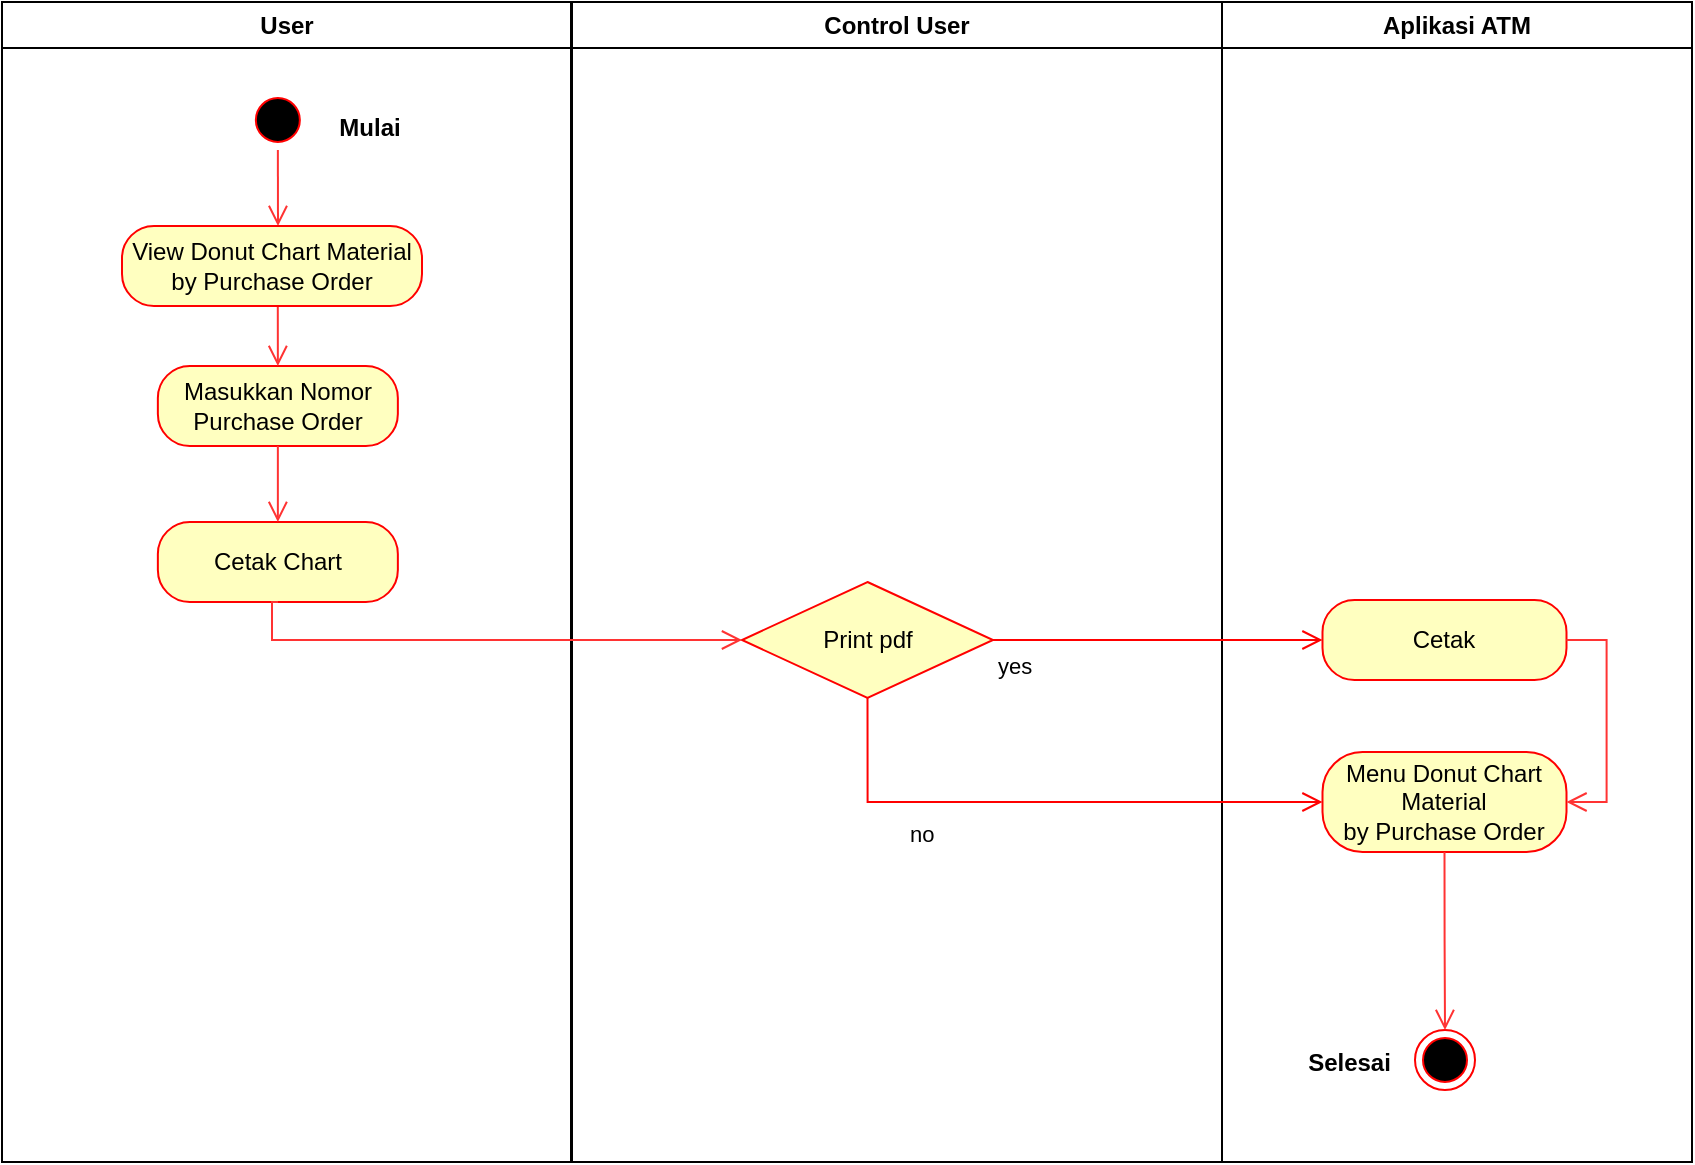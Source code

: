 <mxfile version="20.5.3" type="device"><diagram id="ah0eJ8PfzQUdNrKppPGe" name="Page-1"><mxGraphModel dx="868" dy="425" grid="1" gridSize="10" guides="1" tooltips="1" connect="1" arrows="1" fold="1" page="1" pageScale="1" pageWidth="827" pageHeight="1169" math="0" shadow="0"><root><mxCell id="0"/><mxCell id="1" parent="0"/><mxCell id="VeD1-ZMjEAOXh3ORbJDU-1" value="User" style="swimlane;whiteSpace=wrap" parent="1" vertex="1"><mxGeometry x="180" y="70" width="284.5" height="580" as="geometry"/></mxCell><mxCell id="VeD1-ZMjEAOXh3ORbJDU-2" style="edgeStyle=orthogonalEdgeStyle;rounded=0;orthogonalLoop=1;jettySize=auto;html=1;exitX=0.5;exitY=1;exitDx=0;exitDy=0;strokeColor=#FF3333;strokeWidth=1;endArrow=open;endFill=0;endSize=8;entryX=0.5;entryY=0;entryDx=0;entryDy=0;" parent="VeD1-ZMjEAOXh3ORbJDU-1" source="VeD1-ZMjEAOXh3ORbJDU-3" edge="1"><mxGeometry relative="1" as="geometry"><Array as="points"/><mxPoint x="138" y="112" as="targetPoint"/><mxPoint x="135.93" y="74" as="sourcePoint"/></mxGeometry></mxCell><mxCell id="VeD1-ZMjEAOXh3ORbJDU-3" value="" style="ellipse;shape=startState;fillColor=#000000;strokeColor=#ff0000;" parent="VeD1-ZMjEAOXh3ORbJDU-1" vertex="1"><mxGeometry x="122.93" y="44" width="30" height="30" as="geometry"/></mxCell><mxCell id="VeD1-ZMjEAOXh3ORbJDU-4" value="Mulai" style="text;align=center;fontStyle=1;verticalAlign=middle;spacingLeft=3;spacingRight=3;strokeColor=none;rotatable=0;points=[[0,0.5],[1,0.5]];portConstraint=eastwest;" parent="VeD1-ZMjEAOXh3ORbJDU-1" vertex="1"><mxGeometry x="144" y="49" width="80" height="26" as="geometry"/></mxCell><mxCell id="VeD1-ZMjEAOXh3ORbJDU-5" value="Masukkan Nomor&lt;br&gt;Purchase Order" style="rounded=1;whiteSpace=wrap;html=1;arcSize=40;fontColor=#000000;fillColor=#ffffc0;strokeColor=#ff0000;" parent="VeD1-ZMjEAOXh3ORbJDU-1" vertex="1"><mxGeometry x="77.93" y="182" width="120" height="40" as="geometry"/></mxCell><mxCell id="VeD1-ZMjEAOXh3ORbJDU-59" style="edgeStyle=orthogonalEdgeStyle;rounded=0;orthogonalLoop=1;jettySize=auto;html=1;exitX=0.5;exitY=1;exitDx=0;exitDy=0;entryX=0.5;entryY=0;entryDx=0;entryDy=0;endSize=8;endArrow=open;endFill=0;strokeColor=#FF3333;" parent="VeD1-ZMjEAOXh3ORbJDU-1" source="VeD1-ZMjEAOXh3ORbJDU-6" target="VeD1-ZMjEAOXh3ORbJDU-5" edge="1"><mxGeometry relative="1" as="geometry"/></mxCell><mxCell id="VeD1-ZMjEAOXh3ORbJDU-6" value="View Donut Chart Material&lt;br&gt;by Purchase Order" style="rounded=1;whiteSpace=wrap;html=1;arcSize=40;fontColor=#000000;fillColor=#ffffc0;strokeColor=#ff0000;" parent="VeD1-ZMjEAOXh3ORbJDU-1" vertex="1"><mxGeometry x="60" y="112" width="150" height="40" as="geometry"/></mxCell><mxCell id="VeD1-ZMjEAOXh3ORbJDU-7" style="edgeStyle=orthogonalEdgeStyle;rounded=0;orthogonalLoop=1;jettySize=auto;html=1;exitX=0.5;exitY=1;exitDx=0;exitDy=0;strokeColor=#FF3333;strokeWidth=1;endArrow=open;endFill=0;endSize=8;" parent="VeD1-ZMjEAOXh3ORbJDU-1" source="VeD1-ZMjEAOXh3ORbJDU-6" target="VeD1-ZMjEAOXh3ORbJDU-6" edge="1"><mxGeometry relative="1" as="geometry"/></mxCell><mxCell id="kNCaAPqpWxP_UMkQTJSf-1" value="Cetak Chart" style="rounded=1;whiteSpace=wrap;html=1;arcSize=40;fontColor=#000000;fillColor=#ffffc0;strokeColor=#ff0000;" parent="VeD1-ZMjEAOXh3ORbJDU-1" vertex="1"><mxGeometry x="77.93" y="260" width="120" height="40" as="geometry"/></mxCell><mxCell id="kNCaAPqpWxP_UMkQTJSf-3" style="edgeStyle=orthogonalEdgeStyle;rounded=0;orthogonalLoop=1;jettySize=auto;html=1;entryX=0.5;entryY=0;entryDx=0;entryDy=0;endSize=8;endArrow=open;endFill=0;strokeColor=#FF3333;exitX=0.5;exitY=1;exitDx=0;exitDy=0;" parent="VeD1-ZMjEAOXh3ORbJDU-1" source="VeD1-ZMjEAOXh3ORbJDU-5" target="kNCaAPqpWxP_UMkQTJSf-1" edge="1"><mxGeometry relative="1" as="geometry"><mxPoint x="60" y="230" as="sourcePoint"/><mxPoint x="147.93" y="192" as="targetPoint"/></mxGeometry></mxCell><mxCell id="VeD1-ZMjEAOXh3ORbJDU-20" value="Control User" style="swimlane;whiteSpace=wrap" parent="1" vertex="1"><mxGeometry x="465" y="70" width="325" height="580" as="geometry"/></mxCell><mxCell id="VeD1-ZMjEAOXh3ORbJDU-78" value="Print pdf" style="rhombus;whiteSpace=wrap;html=1;fillColor=#ffffc0;strokeColor=#ff0000;strokeWidth=1;" parent="VeD1-ZMjEAOXh3ORbJDU-20" vertex="1"><mxGeometry x="85" y="290" width="125.5" height="58" as="geometry"/></mxCell><mxCell id="VeD1-ZMjEAOXh3ORbJDU-23" value="Aplikasi ATM" style="swimlane;whiteSpace=wrap" parent="1" vertex="1"><mxGeometry x="790" y="70" width="235" height="580" as="geometry"/></mxCell><mxCell id="VeD1-ZMjEAOXh3ORbJDU-24" value="" style="ellipse;html=1;shape=endState;fillColor=#000000;strokeColor=#ff0000;strokeWidth=1;" parent="VeD1-ZMjEAOXh3ORbJDU-23" vertex="1"><mxGeometry x="96.5" y="514" width="30" height="30" as="geometry"/></mxCell><mxCell id="VeD1-ZMjEAOXh3ORbJDU-25" value="Selesai" style="text;align=center;fontStyle=1;verticalAlign=middle;spacingLeft=3;spacingRight=3;strokeColor=none;rotatable=0;points=[[0,0.5],[1,0.5]];portConstraint=eastwest;" parent="VeD1-ZMjEAOXh3ORbJDU-23" vertex="1"><mxGeometry x="25" y="515" width="77.5" height="29" as="geometry"/></mxCell><mxCell id="VeD1-ZMjEAOXh3ORbJDU-85" value="Menu Donut Chart Material&lt;br&gt;by Purchase Order" style="rounded=1;whiteSpace=wrap;html=1;arcSize=40;fontColor=#000000;fillColor=#ffffc0;strokeColor=#ff0000;strokeWidth=1;" parent="VeD1-ZMjEAOXh3ORbJDU-23" vertex="1"><mxGeometry x="50.25" y="375" width="122" height="50" as="geometry"/></mxCell><mxCell id="VeD1-ZMjEAOXh3ORbJDU-26" style="edgeStyle=orthogonalEdgeStyle;rounded=0;orthogonalLoop=1;jettySize=auto;html=1;entryX=0.5;entryY=0;entryDx=0;entryDy=0;strokeColor=#FF3333;strokeWidth=1;endArrow=open;endFill=0;endSize=8;exitX=0.5;exitY=1;exitDx=0;exitDy=0;" parent="VeD1-ZMjEAOXh3ORbJDU-23" source="VeD1-ZMjEAOXh3ORbJDU-85" target="VeD1-ZMjEAOXh3ORbJDU-24" edge="1"><mxGeometry relative="1" as="geometry"><mxPoint x="40" y="469" as="sourcePoint"/></mxGeometry></mxCell><mxCell id="VeD1-ZMjEAOXh3ORbJDU-27" value="Cetak" style="rounded=1;whiteSpace=wrap;html=1;arcSize=40;fontColor=#000000;fillColor=#ffffc0;strokeColor=#ff0000;strokeWidth=1;" parent="VeD1-ZMjEAOXh3ORbJDU-23" vertex="1"><mxGeometry x="50.25" y="299" width="122" height="40" as="geometry"/></mxCell><mxCell id="VeD1-ZMjEAOXh3ORbJDU-86" style="edgeStyle=orthogonalEdgeStyle;rounded=0;orthogonalLoop=1;jettySize=auto;html=1;exitX=1;exitY=0.5;exitDx=0;exitDy=0;entryX=1;entryY=0.5;entryDx=0;entryDy=0;strokeColor=#FF3333;endArrow=open;endFill=0;endSize=8;" parent="VeD1-ZMjEAOXh3ORbJDU-23" source="VeD1-ZMjEAOXh3ORbJDU-27" target="VeD1-ZMjEAOXh3ORbJDU-85" edge="1"><mxGeometry relative="1" as="geometry"/></mxCell><mxCell id="VeD1-ZMjEAOXh3ORbJDU-82" value="no" style="edgeStyle=orthogonalEdgeStyle;html=1;align=left;verticalAlign=bottom;endArrow=open;endSize=8;strokeColor=#ff0000;rounded=0;strokeWidth=1;exitX=0.5;exitY=1;exitDx=0;exitDy=0;entryX=0;entryY=0.5;entryDx=0;entryDy=0;" parent="1" source="VeD1-ZMjEAOXh3ORbJDU-78" target="VeD1-ZMjEAOXh3ORbJDU-85" edge="1"><mxGeometry x="-0.489" y="-25" relative="1" as="geometry"><mxPoint x="820" y="730" as="targetPoint"/><mxPoint x="620.75" y="523" as="sourcePoint"/><mxPoint as="offset"/></mxGeometry></mxCell><mxCell id="VeD1-ZMjEAOXh3ORbJDU-81" value="yes" style="edgeStyle=orthogonalEdgeStyle;html=1;align=left;verticalAlign=top;endArrow=open;endSize=8;strokeColor=#ff0000;rounded=0;exitX=1;exitY=0.5;exitDx=0;exitDy=0;entryX=0;entryY=0.5;entryDx=0;entryDy=0;" parent="1" source="VeD1-ZMjEAOXh3ORbJDU-78" target="VeD1-ZMjEAOXh3ORbJDU-27" edge="1"><mxGeometry x="-1" relative="1" as="geometry"><mxPoint x="660" y="470" as="targetPoint"/><mxPoint x="683.5" y="494" as="sourcePoint"/></mxGeometry></mxCell><mxCell id="VeD1-ZMjEAOXh3ORbJDU-69" style="edgeStyle=orthogonalEdgeStyle;rounded=0;orthogonalLoop=1;jettySize=auto;html=1;strokeColor=#FF3333;endArrow=open;endFill=0;endSize=8;entryX=0;entryY=0.5;entryDx=0;entryDy=0;startArrow=none;" parent="1" target="VeD1-ZMjEAOXh3ORbJDU-78" edge="1"><mxGeometry relative="1" as="geometry"><mxPoint x="318" y="370" as="sourcePoint"/><mxPoint x="500" y="323.67" as="targetPoint"/><Array as="points"><mxPoint x="315" y="389"/></Array></mxGeometry></mxCell></root></mxGraphModel></diagram></mxfile>